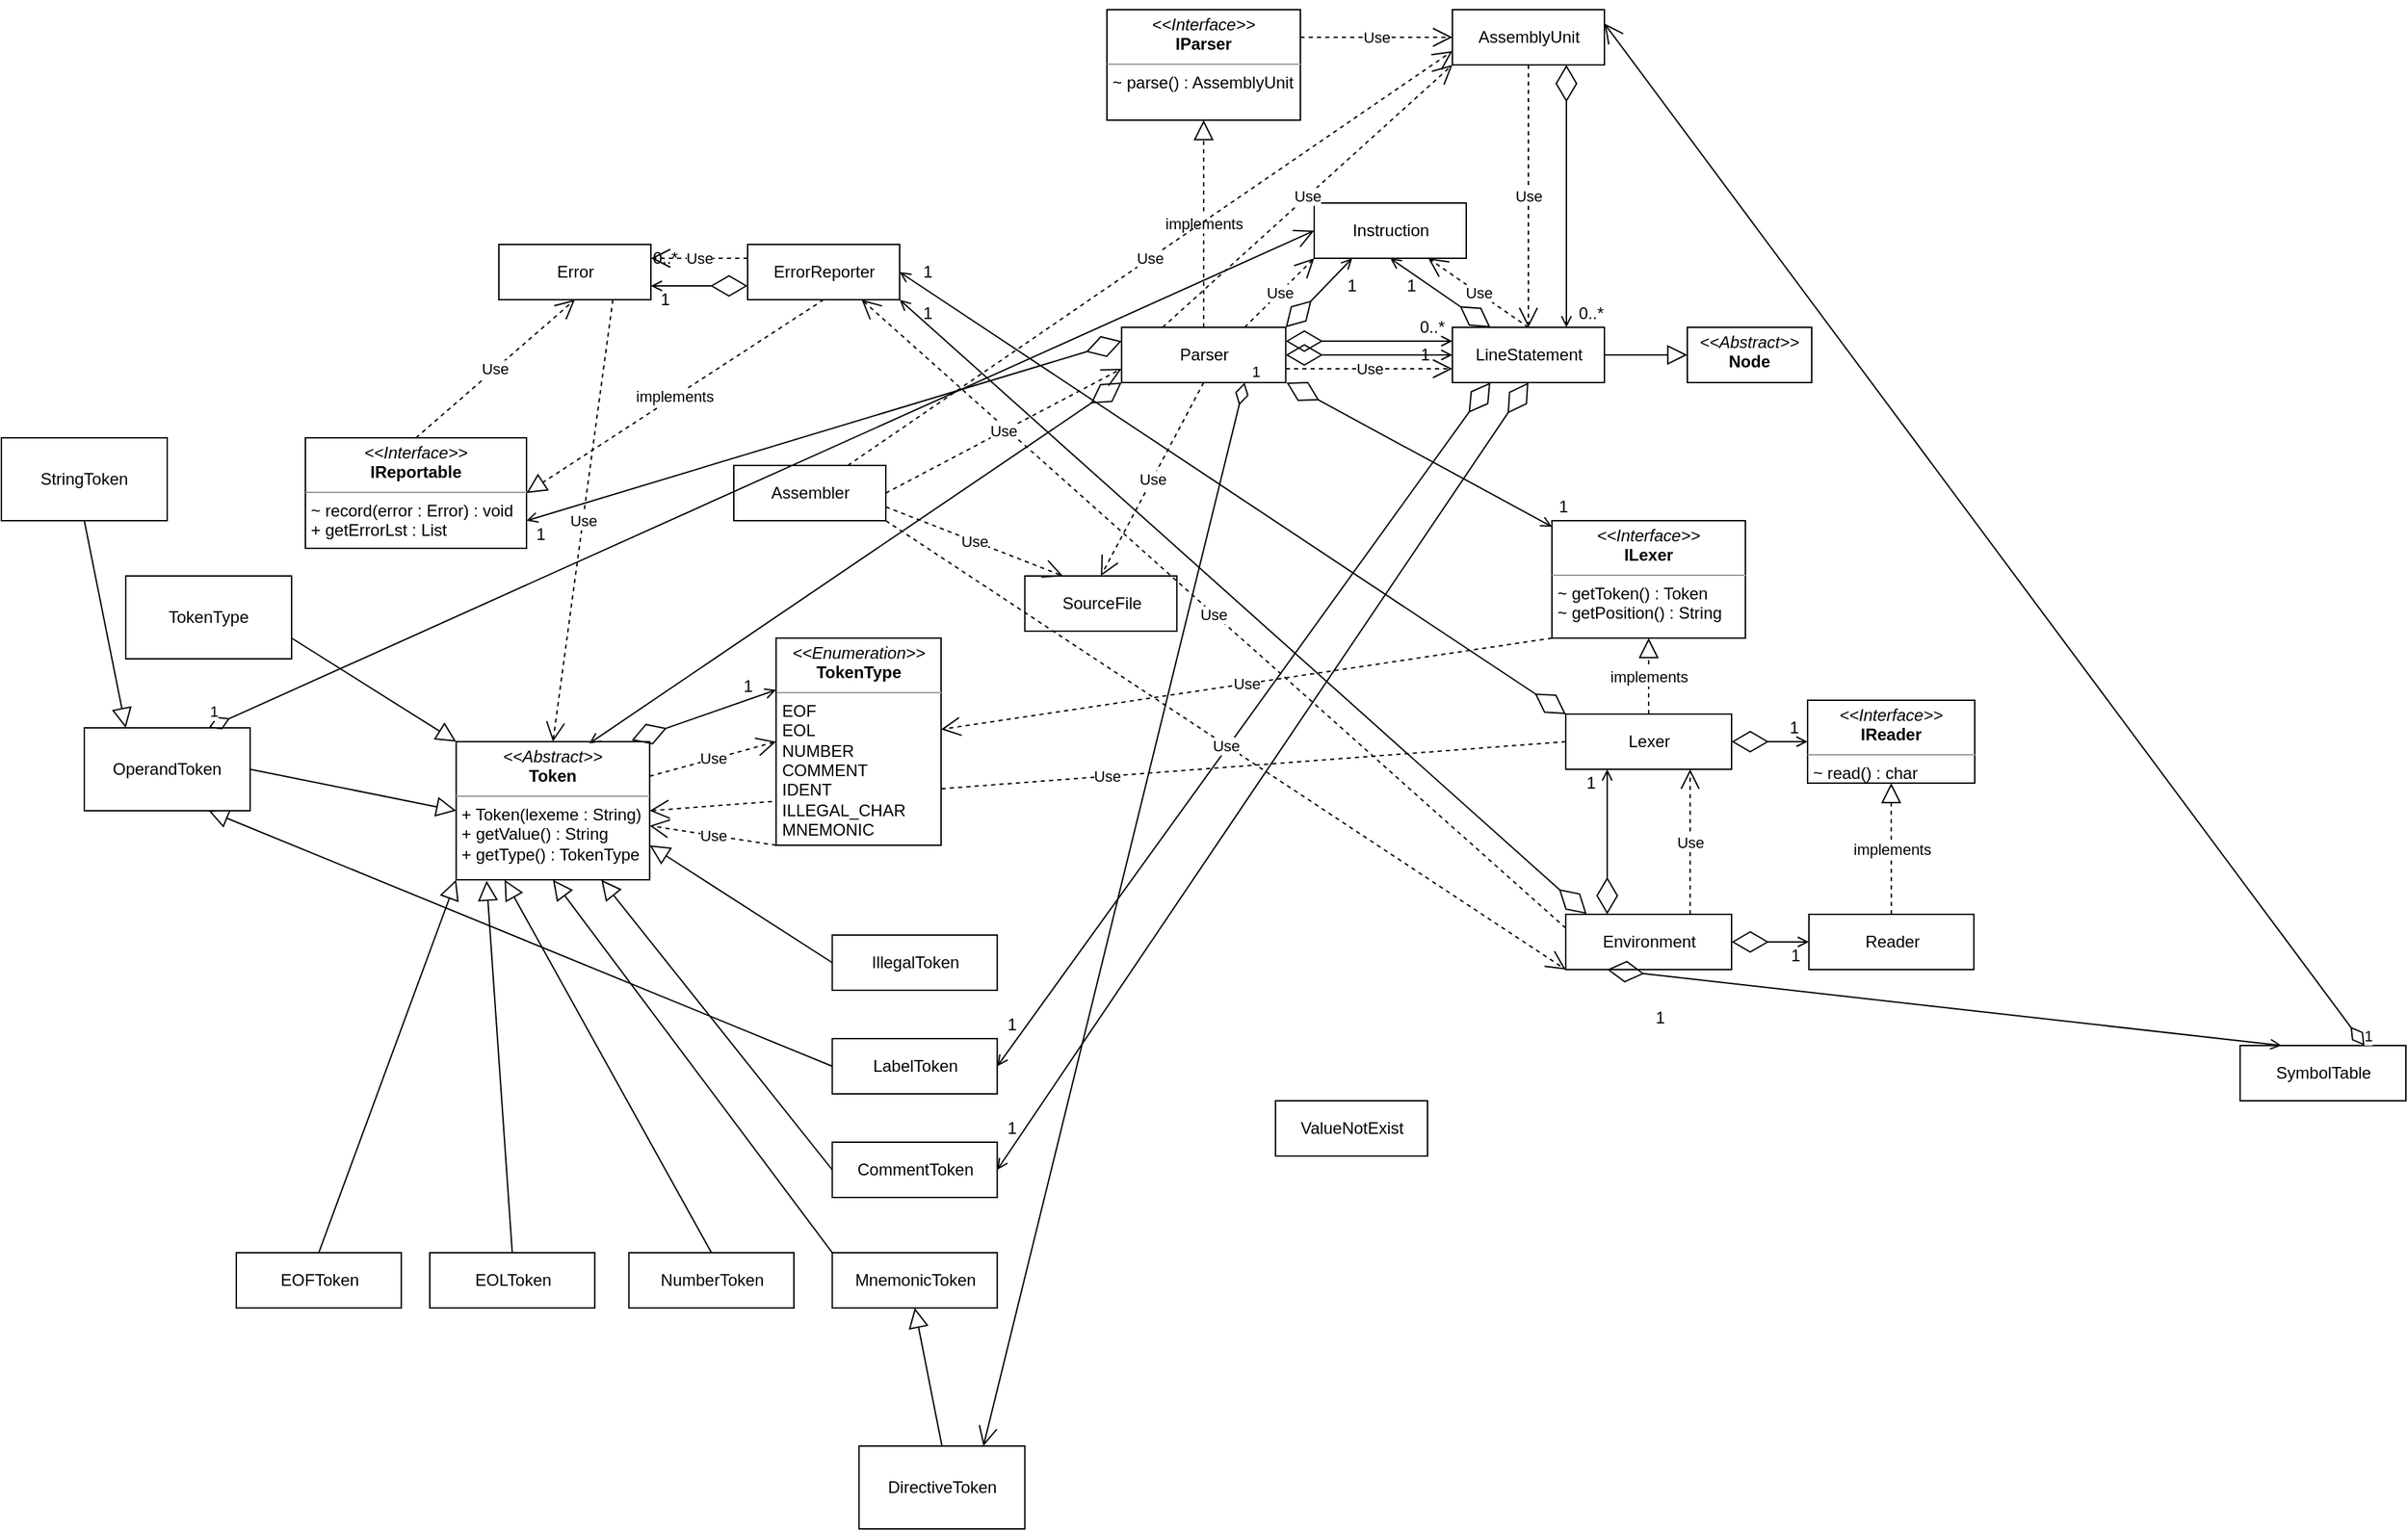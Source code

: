 <mxfile version="13.9.9" type="device"><diagram id="C5RBs43oDa-KdzZeNtuy" name="Page-1"><mxGraphModel dx="1673" dy="1498" grid="1" gridSize="10" guides="1" tooltips="1" connect="1" arrows="1" fold="1" page="0" pageScale="1" pageWidth="827" pageHeight="1169" math="0" shadow="0"><root><mxCell id="WIyWlLk6GJQsqaUBKTNV-0"/><mxCell id="WIyWlLk6GJQsqaUBKTNV-1" parent="WIyWlLk6GJQsqaUBKTNV-0"/><mxCell id="xSu46usnXrY1J6GmOUCb-12" value="Assembler" style="html=1;" parent="WIyWlLk6GJQsqaUBKTNV-1" vertex="1"><mxGeometry x="370" y="350" width="110" height="40" as="geometry"/></mxCell><mxCell id="xSu46usnXrY1J6GmOUCb-17" value="Error" style="html=1;" parent="WIyWlLk6GJQsqaUBKTNV-1" vertex="1"><mxGeometry x="200" y="190" width="110" height="40" as="geometry"/></mxCell><mxCell id="xSu46usnXrY1J6GmOUCb-23" value="SourceFile" style="html=1;" parent="WIyWlLk6GJQsqaUBKTNV-1" vertex="1"><mxGeometry x="580.63" y="430" width="110" height="40" as="geometry"/></mxCell><mxCell id="xSu46usnXrY1J6GmOUCb-26" value="&lt;p style=&quot;margin: 0px ; margin-top: 4px ; text-align: center&quot;&gt;&lt;i&gt;&amp;lt;&amp;lt;Interface&amp;gt;&amp;gt;&lt;/i&gt;&lt;br&gt;&lt;/p&gt;&lt;div style=&quot;text-align: center&quot;&gt;&lt;b&gt;IReportable&lt;/b&gt;&lt;/div&gt;&lt;hr size=&quot;1&quot;&gt;&lt;p style=&quot;margin: 0px ; margin-left: 4px&quot;&gt;~ record(error : Error) : void&lt;br&gt;&lt;/p&gt;&lt;p style=&quot;margin: 0px ; margin-left: 4px&quot;&gt;+ getErrorLst : List&lt;/p&gt;" style="verticalAlign=top;align=left;overflow=fill;fontSize=12;fontFamily=Helvetica;html=1;" parent="WIyWlLk6GJQsqaUBKTNV-1" vertex="1"><mxGeometry x="60" y="330" width="160" height="80" as="geometry"/></mxCell><mxCell id="xSu46usnXrY1J6GmOUCb-27" value="&lt;p style=&quot;margin: 0px ; margin-top: 4px ; text-align: center&quot;&gt;&lt;i&gt;&amp;lt;&amp;lt;Interface&amp;gt;&amp;gt;&lt;/i&gt;&lt;br&gt;&lt;/p&gt;&lt;div style=&quot;text-align: center&quot;&gt;&lt;b&gt;IParser&lt;/b&gt;&lt;/div&gt;&lt;hr size=&quot;1&quot;&gt;&lt;p style=&quot;margin: 0px ; margin-left: 4px&quot;&gt;~ parse() : AssemblyUnit&lt;br&gt;&lt;/p&gt;" style="verticalAlign=top;align=left;overflow=fill;fontSize=12;fontFamily=Helvetica;html=1;" parent="WIyWlLk6GJQsqaUBKTNV-1" vertex="1"><mxGeometry x="640" y="20" width="140" height="80" as="geometry"/></mxCell><mxCell id="xSu46usnXrY1J6GmOUCb-28" value="Use" style="endArrow=open;endSize=12;dashed=1;html=1;exitX=0.5;exitY=0;exitDx=0;exitDy=0;entryX=0.5;entryY=1;entryDx=0;entryDy=0;" parent="WIyWlLk6GJQsqaUBKTNV-1" source="xSu46usnXrY1J6GmOUCb-26" target="xSu46usnXrY1J6GmOUCb-17" edge="1"><mxGeometry width="160" relative="1" as="geometry"><mxPoint x="320" y="330" as="sourcePoint"/><mxPoint x="390" y="140" as="targetPoint"/></mxGeometry></mxCell><mxCell id="xSu46usnXrY1J6GmOUCb-31" value="ErrorReporter" style="html=1;" parent="WIyWlLk6GJQsqaUBKTNV-1" vertex="1"><mxGeometry x="380" y="190" width="110" height="40" as="geometry"/></mxCell><mxCell id="xSu46usnXrY1J6GmOUCb-32" value="Use" style="endArrow=open;endSize=12;dashed=1;html=1;exitX=0;exitY=0.25;exitDx=0;exitDy=0;entryX=1;entryY=0.25;entryDx=0;entryDy=0;" parent="WIyWlLk6GJQsqaUBKTNV-1" source="xSu46usnXrY1J6GmOUCb-31" target="xSu46usnXrY1J6GmOUCb-17" edge="1"><mxGeometry width="160" relative="1" as="geometry"><mxPoint x="320" y="330" as="sourcePoint"/><mxPoint x="480" y="330" as="targetPoint"/></mxGeometry></mxCell><mxCell id="xSu46usnXrY1J6GmOUCb-36" value="" style="endArrow=diamondThin;endFill=0;endSize=24;html=1;entryX=0;entryY=0.75;entryDx=0;entryDy=0;exitX=1;exitY=0.75;exitDx=0;exitDy=0;startArrow=open;startFill=0;" parent="WIyWlLk6GJQsqaUBKTNV-1" source="xSu46usnXrY1J6GmOUCb-17" target="xSu46usnXrY1J6GmOUCb-31" edge="1"><mxGeometry width="160" relative="1" as="geometry"><mxPoint x="292.5" y="90" as="sourcePoint"/><mxPoint x="292.5" y="170" as="targetPoint"/></mxGeometry></mxCell><mxCell id="xSu46usnXrY1J6GmOUCb-37" value="implements" style="endArrow=block;dashed=1;endFill=0;endSize=12;html=1;entryX=1;entryY=0.5;entryDx=0;entryDy=0;exitX=0.5;exitY=1;exitDx=0;exitDy=0;" parent="WIyWlLk6GJQsqaUBKTNV-1" source="xSu46usnXrY1J6GmOUCb-31" target="xSu46usnXrY1J6GmOUCb-26" edge="1"><mxGeometry width="160" relative="1" as="geometry"><mxPoint x="475" y="230" as="sourcePoint"/><mxPoint x="480" y="330" as="targetPoint"/></mxGeometry></mxCell><mxCell id="xSu46usnXrY1J6GmOUCb-38" value="Parser" style="html=1;" parent="WIyWlLk6GJQsqaUBKTNV-1" vertex="1"><mxGeometry x="650.63" y="250" width="118.75" height="40" as="geometry"/></mxCell><mxCell id="xSu46usnXrY1J6GmOUCb-39" value="AssemblyUnit" style="html=1;" parent="WIyWlLk6GJQsqaUBKTNV-1" vertex="1"><mxGeometry x="890" y="20" width="110" height="40" as="geometry"/></mxCell><mxCell id="xSu46usnXrY1J6GmOUCb-40" value="implements" style="endArrow=block;dashed=1;endFill=0;endSize=12;html=1;exitX=0.5;exitY=0;exitDx=0;exitDy=0;entryX=0.5;entryY=1;entryDx=0;entryDy=0;" parent="WIyWlLk6GJQsqaUBKTNV-1" source="xSu46usnXrY1J6GmOUCb-38" target="xSu46usnXrY1J6GmOUCb-27" edge="1"><mxGeometry width="160" relative="1" as="geometry"><mxPoint x="410" y="310" as="sourcePoint"/><mxPoint x="570" y="310" as="targetPoint"/></mxGeometry></mxCell><mxCell id="xSu46usnXrY1J6GmOUCb-41" value="Use" style="endArrow=open;endSize=12;dashed=1;html=1;exitX=1;exitY=0.25;exitDx=0;exitDy=0;entryX=0;entryY=0.5;entryDx=0;entryDy=0;" parent="WIyWlLk6GJQsqaUBKTNV-1" source="xSu46usnXrY1J6GmOUCb-27" target="xSu46usnXrY1J6GmOUCb-39" edge="1"><mxGeometry width="160" relative="1" as="geometry"><mxPoint x="410" y="310" as="sourcePoint"/><mxPoint x="570" y="310" as="targetPoint"/></mxGeometry></mxCell><mxCell id="xSu46usnXrY1J6GmOUCb-45" value="LineStatement" style="html=1;" parent="WIyWlLk6GJQsqaUBKTNV-1" vertex="1"><mxGeometry x="890" y="250" width="110" height="40" as="geometry"/></mxCell><mxCell id="xSu46usnXrY1J6GmOUCb-47" value="" style="endArrow=diamondThin;endFill=0;endSize=24;html=1;entryX=0.75;entryY=1;entryDx=0;entryDy=0;exitX=0.75;exitY=0;exitDx=0;exitDy=0;startArrow=open;startFill=0;" parent="WIyWlLk6GJQsqaUBKTNV-1" source="xSu46usnXrY1J6GmOUCb-45" target="xSu46usnXrY1J6GmOUCb-39" edge="1"><mxGeometry width="160" relative="1" as="geometry"><mxPoint x="382.5" y="70" as="sourcePoint"/><mxPoint x="382.5" y="150" as="targetPoint"/></mxGeometry></mxCell><mxCell id="xSu46usnXrY1J6GmOUCb-48" value="" style="endArrow=diamondThin;endFill=0;endSize=24;html=1;entryX=1;entryY=0.25;entryDx=0;entryDy=0;exitX=0;exitY=0.25;exitDx=0;exitDy=0;startArrow=open;startFill=0;" parent="WIyWlLk6GJQsqaUBKTNV-1" source="xSu46usnXrY1J6GmOUCb-45" target="xSu46usnXrY1J6GmOUCb-38" edge="1"><mxGeometry width="160" relative="1" as="geometry"><mxPoint x="392.5" y="80" as="sourcePoint"/><mxPoint x="392.5" y="160" as="targetPoint"/></mxGeometry></mxCell><mxCell id="xSu46usnXrY1J6GmOUCb-49" value="Use" style="endArrow=open;endSize=12;dashed=1;html=1;exitX=1;exitY=0.75;exitDx=0;exitDy=0;entryX=0;entryY=0.75;entryDx=0;entryDy=0;" parent="WIyWlLk6GJQsqaUBKTNV-1" source="xSu46usnXrY1J6GmOUCb-38" target="xSu46usnXrY1J6GmOUCb-45" edge="1"><mxGeometry width="160" relative="1" as="geometry"><mxPoint x="580" y="300" as="sourcePoint"/><mxPoint x="740" y="300" as="targetPoint"/></mxGeometry></mxCell><mxCell id="xSu46usnXrY1J6GmOUCb-50" value="Instruction" style="html=1;" parent="WIyWlLk6GJQsqaUBKTNV-1" vertex="1"><mxGeometry x="790" y="160" width="110" height="40" as="geometry"/></mxCell><mxCell id="xSu46usnXrY1J6GmOUCb-51" value="" style="endArrow=diamondThin;endFill=0;endSize=24;html=1;entryX=0.25;entryY=0;entryDx=0;entryDy=0;exitX=0.5;exitY=1;exitDx=0;exitDy=0;startArrow=open;startFill=0;" parent="WIyWlLk6GJQsqaUBKTNV-1" source="xSu46usnXrY1J6GmOUCb-50" target="xSu46usnXrY1J6GmOUCb-45" edge="1"><mxGeometry width="160" relative="1" as="geometry"><mxPoint x="880" y="240.0" as="sourcePoint"/><mxPoint x="779.38" y="240.0" as="targetPoint"/></mxGeometry></mxCell><mxCell id="xSu46usnXrY1J6GmOUCb-52" value="Use" style="endArrow=open;endSize=12;dashed=1;html=1;exitX=0.75;exitY=0;exitDx=0;exitDy=0;entryX=0;entryY=1;entryDx=0;entryDy=0;" parent="WIyWlLk6GJQsqaUBKTNV-1" source="xSu46usnXrY1J6GmOUCb-38" target="xSu46usnXrY1J6GmOUCb-50" edge="1"><mxGeometry width="160" relative="1" as="geometry"><mxPoint x="580" y="300" as="sourcePoint"/><mxPoint x="740" y="300" as="targetPoint"/></mxGeometry></mxCell><mxCell id="xSu46usnXrY1J6GmOUCb-53" value="Use" style="endArrow=open;endSize=12;dashed=1;html=1;exitX=0.5;exitY=0;exitDx=0;exitDy=0;entryX=0.75;entryY=1;entryDx=0;entryDy=0;" parent="WIyWlLk6GJQsqaUBKTNV-1" source="xSu46usnXrY1J6GmOUCb-45" target="xSu46usnXrY1J6GmOUCb-50" edge="1"><mxGeometry width="160" relative="1" as="geometry"><mxPoint x="580" y="300" as="sourcePoint"/><mxPoint x="740" y="300" as="targetPoint"/></mxGeometry></mxCell><mxCell id="xSu46usnXrY1J6GmOUCb-55" value="CommentToken" style="html=1;" parent="WIyWlLk6GJQsqaUBKTNV-1" vertex="1"><mxGeometry x="441.25" y="840" width="119.38" height="40" as="geometry"/></mxCell><mxCell id="xSu46usnXrY1J6GmOUCb-56" value="EOLToken" style="html=1;" parent="WIyWlLk6GJQsqaUBKTNV-1" vertex="1"><mxGeometry x="150" y="920" width="119.38" height="40" as="geometry"/></mxCell><mxCell id="xSu46usnXrY1J6GmOUCb-57" value="NumberToken" style="html=1;" parent="WIyWlLk6GJQsqaUBKTNV-1" vertex="1"><mxGeometry x="294.12" y="920" width="119.38" height="40" as="geometry"/></mxCell><mxCell id="xSu46usnXrY1J6GmOUCb-58" value="MnemonicToken" style="html=1;" parent="WIyWlLk6GJQsqaUBKTNV-1" vertex="1"><mxGeometry x="441.25" y="920" width="119.38" height="40" as="geometry"/></mxCell><mxCell id="xSu46usnXrY1J6GmOUCb-59" value="IllegalToken" style="html=1;" parent="WIyWlLk6GJQsqaUBKTNV-1" vertex="1"><mxGeometry x="441.25" y="690" width="119.38" height="40" as="geometry"/></mxCell><mxCell id="xSu46usnXrY1J6GmOUCb-60" value="LabelToken" style="html=1;" parent="WIyWlLk6GJQsqaUBKTNV-1" vertex="1"><mxGeometry x="441.25" y="765" width="119.38" height="40" as="geometry"/></mxCell><mxCell id="xSu46usnXrY1J6GmOUCb-61" value="" style="endArrow=block;endFill=0;endSize=12;html=1;exitX=0;exitY=0.5;exitDx=0;exitDy=0;entryX=0.75;entryY=1;entryDx=0;entryDy=0;" parent="WIyWlLk6GJQsqaUBKTNV-1" source="xSu46usnXrY1J6GmOUCb-55" target="xSu46usnXrY1J6GmOUCb-63" edge="1"><mxGeometry width="160" relative="1" as="geometry"><mxPoint x="600" y="600" as="sourcePoint"/><mxPoint x="510" y="710" as="targetPoint"/></mxGeometry></mxCell><mxCell id="xSu46usnXrY1J6GmOUCb-63" value="&lt;p style=&quot;margin: 0px ; margin-top: 4px ; text-align: center&quot;&gt;&lt;i&gt;&amp;lt;&amp;lt;Abstract&amp;gt;&amp;gt;&lt;/i&gt;&lt;br&gt;&lt;/p&gt;&lt;div style=&quot;text-align: center&quot;&gt;&lt;b&gt;Token&lt;/b&gt;&lt;/div&gt;&lt;hr size=&quot;1&quot;&gt;&lt;p style=&quot;margin: 0px ; margin-left: 4px&quot;&gt;&lt;span&gt;+ Token(lexeme : String)&lt;/span&gt;&lt;/p&gt;&lt;p style=&quot;margin: 0px ; margin-left: 4px&quot;&gt;&lt;span&gt;+ getValue() : String&lt;/span&gt;&lt;br&gt;&lt;/p&gt;&lt;p style=&quot;margin: 0px ; margin-left: 4px&quot;&gt;&lt;span&gt;+ getType() : TokenType&lt;/span&gt;&lt;/p&gt;" style="verticalAlign=top;align=left;overflow=fill;fontSize=12;fontFamily=Helvetica;html=1;" parent="WIyWlLk6GJQsqaUBKTNV-1" vertex="1"><mxGeometry x="169.12" y="550" width="140" height="100" as="geometry"/></mxCell><mxCell id="xSu46usnXrY1J6GmOUCb-64" value="" style="endArrow=block;endFill=0;endSize=12;html=1;entryX=1;entryY=0.75;entryDx=0;entryDy=0;exitX=0;exitY=0.5;exitDx=0;exitDy=0;" parent="WIyWlLk6GJQsqaUBKTNV-1" source="xSu46usnXrY1J6GmOUCb-59" target="xSu46usnXrY1J6GmOUCb-63" edge="1"><mxGeometry width="160" relative="1" as="geometry"><mxPoint x="520" y="590" as="sourcePoint"/><mxPoint x="460.63" y="370" as="targetPoint"/></mxGeometry></mxCell><mxCell id="xSu46usnXrY1J6GmOUCb-65" value="" style="endArrow=block;endFill=0;endSize=12;html=1;exitX=0;exitY=0.5;exitDx=0;exitDy=0;entryX=0.75;entryY=1;entryDx=0;entryDy=0;" parent="WIyWlLk6GJQsqaUBKTNV-1" source="xSu46usnXrY1J6GmOUCb-60" target="pDTal8EBWNt-IsU0Ne7l-1" edge="1"><mxGeometry width="160" relative="1" as="geometry"><mxPoint x="370" y="510" as="sourcePoint"/><mxPoint x="273" y="650" as="targetPoint"/></mxGeometry></mxCell><mxCell id="xSu46usnXrY1J6GmOUCb-66" value="" style="endArrow=block;endFill=0;endSize=12;html=1;exitX=0.5;exitY=0;exitDx=0;exitDy=0;entryX=0.157;entryY=1.007;entryDx=0;entryDy=0;entryPerimeter=0;" parent="WIyWlLk6GJQsqaUBKTNV-1" source="xSu46usnXrY1J6GmOUCb-56" target="xSu46usnXrY1J6GmOUCb-63" edge="1"><mxGeometry width="160" relative="1" as="geometry"><mxPoint x="380" y="520" as="sourcePoint"/><mxPoint x="330" y="600" as="targetPoint"/></mxGeometry></mxCell><mxCell id="xSu46usnXrY1J6GmOUCb-67" value="" style="endArrow=block;endFill=0;endSize=12;html=1;exitX=0;exitY=0;exitDx=0;exitDy=0;entryX=0.5;entryY=1;entryDx=0;entryDy=0;" parent="WIyWlLk6GJQsqaUBKTNV-1" source="xSu46usnXrY1J6GmOUCb-58" target="xSu46usnXrY1J6GmOUCb-63" edge="1"><mxGeometry width="160" relative="1" as="geometry"><mxPoint x="390" y="530" as="sourcePoint"/><mxPoint x="222" y="652" as="targetPoint"/></mxGeometry></mxCell><mxCell id="xSu46usnXrY1J6GmOUCb-68" value="" style="endArrow=block;endFill=0;endSize=12;html=1;exitX=0.5;exitY=0;exitDx=0;exitDy=0;entryX=0.25;entryY=1;entryDx=0;entryDy=0;" parent="WIyWlLk6GJQsqaUBKTNV-1" source="xSu46usnXrY1J6GmOUCb-57" target="xSu46usnXrY1J6GmOUCb-63" edge="1"><mxGeometry width="160" relative="1" as="geometry"><mxPoint x="740" y="870" as="sourcePoint"/><mxPoint x="197" y="653" as="targetPoint"/></mxGeometry></mxCell><mxCell id="xSu46usnXrY1J6GmOUCb-69" value="ValueNotExist" style="html=1;" parent="WIyWlLk6GJQsqaUBKTNV-1" vertex="1"><mxGeometry x="762" y="810" width="110" height="40" as="geometry"/></mxCell><mxCell id="xSu46usnXrY1J6GmOUCb-70" value="" style="endArrow=diamondThin;endFill=0;endSize=24;html=1;exitX=1;exitY=0.5;exitDx=0;exitDy=0;startArrow=open;startFill=0;entryX=0.5;entryY=1;entryDx=0;entryDy=0;" parent="WIyWlLk6GJQsqaUBKTNV-1" source="xSu46usnXrY1J6GmOUCb-55" target="xSu46usnXrY1J6GmOUCb-45" edge="1"><mxGeometry width="160" relative="1" as="geometry"><mxPoint x="810" y="290.0" as="sourcePoint"/><mxPoint x="820" y="460" as="targetPoint"/></mxGeometry></mxCell><mxCell id="xSu46usnXrY1J6GmOUCb-71" value="" style="endArrow=diamondThin;endFill=0;endSize=24;html=1;exitX=1;exitY=0.5;exitDx=0;exitDy=0;startArrow=open;startFill=0;entryX=0.25;entryY=1;entryDx=0;entryDy=0;" parent="WIyWlLk6GJQsqaUBKTNV-1" source="xSu46usnXrY1J6GmOUCb-60" target="xSu46usnXrY1J6GmOUCb-45" edge="1"><mxGeometry width="160" relative="1" as="geometry"><mxPoint x="820" y="300.0" as="sourcePoint"/><mxPoint x="730" y="450" as="targetPoint"/></mxGeometry></mxCell><mxCell id="xSu46usnXrY1J6GmOUCb-74" value="EOFToken" style="html=1;" parent="WIyWlLk6GJQsqaUBKTNV-1" vertex="1"><mxGeometry x="10" y="920" width="119.38" height="40" as="geometry"/></mxCell><mxCell id="xSu46usnXrY1J6GmOUCb-76" value="" style="endArrow=block;endFill=0;endSize=12;html=1;exitX=0.5;exitY=0;exitDx=0;exitDy=0;entryX=0;entryY=1;entryDx=0;entryDy=0;" parent="WIyWlLk6GJQsqaUBKTNV-1" source="xSu46usnXrY1J6GmOUCb-74" target="xSu46usnXrY1J6GmOUCb-63" edge="1"><mxGeometry width="160" relative="1" as="geometry"><mxPoint x="370" y="510" as="sourcePoint"/><mxPoint x="360" y="660" as="targetPoint"/></mxGeometry></mxCell><mxCell id="xSu46usnXrY1J6GmOUCb-77" value="&lt;p style=&quot;margin: 0px ; margin-top: 4px ; text-align: center&quot;&gt;&lt;i&gt;&amp;lt;&amp;lt;Abstract&amp;gt;&amp;gt;&lt;/i&gt;&lt;br&gt;&lt;/p&gt;&lt;div style=&quot;text-align: center&quot;&gt;&lt;b&gt;Node&lt;/b&gt;&lt;/div&gt;" style="verticalAlign=top;align=left;overflow=fill;fontSize=12;fontFamily=Helvetica;html=1;" parent="WIyWlLk6GJQsqaUBKTNV-1" vertex="1"><mxGeometry x="1060" y="250" width="90" height="40" as="geometry"/></mxCell><mxCell id="xSu46usnXrY1J6GmOUCb-78" value="" style="endArrow=block;endFill=0;endSize=12;html=1;exitX=1;exitY=0.5;exitDx=0;exitDy=0;entryX=0;entryY=0.5;entryDx=0;entryDy=0;" parent="WIyWlLk6GJQsqaUBKTNV-1" source="xSu46usnXrY1J6GmOUCb-45" target="xSu46usnXrY1J6GmOUCb-77" edge="1"><mxGeometry width="160" relative="1" as="geometry"><mxPoint x="490" y="585" as="sourcePoint"/><mxPoint x="930" y="450" as="targetPoint"/></mxGeometry></mxCell><mxCell id="xSu46usnXrY1J6GmOUCb-79" value="" style="endArrow=diamondThin;endFill=0;endSize=24;html=1;exitX=0;exitY=0.25;exitDx=0;exitDy=0;startArrow=open;startFill=0;entryX=0.907;entryY=-0.01;entryDx=0;entryDy=0;entryPerimeter=0;" parent="WIyWlLk6GJQsqaUBKTNV-1" source="xSu46usnXrY1J6GmOUCb-72" target="xSu46usnXrY1J6GmOUCb-63" edge="1"><mxGeometry width="160" relative="1" as="geometry"><mxPoint x="622.5" y="800" as="sourcePoint"/><mxPoint x="320" y="520" as="targetPoint"/></mxGeometry></mxCell><mxCell id="xSu46usnXrY1J6GmOUCb-80" value="Use" style="endArrow=open;endSize=12;dashed=1;html=1;entryX=0;entryY=0.5;entryDx=0;entryDy=0;exitX=1;exitY=0.25;exitDx=0;exitDy=0;" parent="WIyWlLk6GJQsqaUBKTNV-1" source="xSu46usnXrY1J6GmOUCb-63" target="xSu46usnXrY1J6GmOUCb-72" edge="1"><mxGeometry width="160" relative="1" as="geometry"><mxPoint x="520" y="660" as="sourcePoint"/><mxPoint x="680" y="660" as="targetPoint"/></mxGeometry></mxCell><mxCell id="xSu46usnXrY1J6GmOUCb-82" value="&lt;p style=&quot;margin: 0px ; margin-top: 4px ; text-align: center&quot;&gt;&lt;i&gt;&amp;lt;&amp;lt;Interface&amp;gt;&amp;gt;&lt;/i&gt;&lt;br&gt;&lt;/p&gt;&lt;div style=&quot;text-align: center&quot;&gt;&lt;b&gt;IReader&lt;/b&gt;&lt;/div&gt;&lt;hr size=&quot;1&quot;&gt;&lt;p style=&quot;margin: 0px ; margin-left: 4px&quot;&gt;~ read() : char&lt;br&gt;&lt;/p&gt;" style="verticalAlign=top;align=left;overflow=fill;fontSize=12;fontFamily=Helvetica;html=1;" parent="WIyWlLk6GJQsqaUBKTNV-1" vertex="1"><mxGeometry x="1147.03" y="520" width="120.95" height="60" as="geometry"/></mxCell><mxCell id="xSu46usnXrY1J6GmOUCb-83" value="Reader" style="html=1;" parent="WIyWlLk6GJQsqaUBKTNV-1" vertex="1"><mxGeometry x="1147.98" y="675" width="119.37" height="40" as="geometry"/></mxCell><mxCell id="xSu46usnXrY1J6GmOUCb-84" value="implements" style="endArrow=block;dashed=1;endFill=0;endSize=12;html=1;exitX=0.5;exitY=0;exitDx=0;exitDy=0;entryX=0.5;entryY=1;entryDx=0;entryDy=0;" parent="WIyWlLk6GJQsqaUBKTNV-1" source="xSu46usnXrY1J6GmOUCb-83" target="xSu46usnXrY1J6GmOUCb-82" edge="1"><mxGeometry width="160" relative="1" as="geometry"><mxPoint x="697.98" y="790" as="sourcePoint"/><mxPoint x="857.98" y="790" as="targetPoint"/></mxGeometry></mxCell><mxCell id="xSu46usnXrY1J6GmOUCb-85" value="Environment" style="html=1;" parent="WIyWlLk6GJQsqaUBKTNV-1" vertex="1"><mxGeometry x="972.03" y="675" width="120" height="40" as="geometry"/></mxCell><mxCell id="xSu46usnXrY1J6GmOUCb-86" value="" style="endArrow=diamondThin;endFill=0;endSize=24;html=1;startArrow=open;startFill=0;entryX=1;entryY=0.5;entryDx=0;entryDy=0;exitX=0;exitY=0.5;exitDx=0;exitDy=0;" parent="WIyWlLk6GJQsqaUBKTNV-1" source="xSu46usnXrY1J6GmOUCb-83" target="xSu46usnXrY1J6GmOUCb-85" edge="1"><mxGeometry width="160" relative="1" as="geometry"><mxPoint x="1217.03" y="730" as="sourcePoint"/><mxPoint x="1137.03" y="680" as="targetPoint"/></mxGeometry></mxCell><mxCell id="xSu46usnXrY1J6GmOUCb-88" value="SymbolTable" style="html=1;" parent="WIyWlLk6GJQsqaUBKTNV-1" vertex="1"><mxGeometry x="1460" y="770" width="120" height="40" as="geometry"/></mxCell><mxCell id="xSu46usnXrY1J6GmOUCb-89" value="" style="endArrow=diamondThin;endFill=0;endSize=24;html=1;exitX=0.25;exitY=0;exitDx=0;exitDy=0;startArrow=open;startFill=0;entryX=0.25;entryY=1;entryDx=0;entryDy=0;" parent="WIyWlLk6GJQsqaUBKTNV-1" source="xSu46usnXrY1J6GmOUCb-88" target="xSu46usnXrY1J6GmOUCb-85" edge="1"><mxGeometry width="160" relative="1" as="geometry"><mxPoint x="1106.41" y="760" as="sourcePoint"/><mxPoint x="1197.03" y="760" as="targetPoint"/></mxGeometry></mxCell><mxCell id="xSu46usnXrY1J6GmOUCb-91" value="Lexer" style="html=1;" parent="WIyWlLk6GJQsqaUBKTNV-1" vertex="1"><mxGeometry x="972.03" y="530" width="120" height="40" as="geometry"/></mxCell><mxCell id="xSu46usnXrY1J6GmOUCb-92" value="" style="endArrow=diamondThin;endFill=0;endSize=24;html=1;entryX=0.25;entryY=0;entryDx=0;entryDy=0;exitX=0.25;exitY=1;exitDx=0;exitDy=0;startArrow=open;startFill=0;" parent="WIyWlLk6GJQsqaUBKTNV-1" source="xSu46usnXrY1J6GmOUCb-91" target="xSu46usnXrY1J6GmOUCb-85" edge="1"><mxGeometry width="160" relative="1" as="geometry"><mxPoint x="928.9" y="560" as="sourcePoint"/><mxPoint x="1305.78" y="740" as="targetPoint"/></mxGeometry></mxCell><mxCell id="xSu46usnXrY1J6GmOUCb-93" value="Use" style="endArrow=open;endSize=12;dashed=1;html=1;exitX=0.75;exitY=0;exitDx=0;exitDy=0;entryX=0.75;entryY=1;entryDx=0;entryDy=0;" parent="WIyWlLk6GJQsqaUBKTNV-1" source="xSu46usnXrY1J6GmOUCb-85" target="xSu46usnXrY1J6GmOUCb-91" edge="1"><mxGeometry width="160" relative="1" as="geometry"><mxPoint x="1305.78" y="760" as="sourcePoint"/><mxPoint x="1276.4" y="780" as="targetPoint"/></mxGeometry></mxCell><mxCell id="xSu46usnXrY1J6GmOUCb-94" value="" style="endArrow=diamondThin;endFill=0;endSize=24;html=1;entryX=1;entryY=0.5;entryDx=0;entryDy=0;startArrow=open;startFill=0;exitX=0;exitY=0.5;exitDx=0;exitDy=0;" parent="WIyWlLk6GJQsqaUBKTNV-1" source="xSu46usnXrY1J6GmOUCb-82" target="xSu46usnXrY1J6GmOUCb-91" edge="1"><mxGeometry width="160" relative="1" as="geometry"><mxPoint x="1277.03" y="510" as="sourcePoint"/><mxPoint x="1227.03" y="740" as="targetPoint"/></mxGeometry></mxCell><mxCell id="xSu46usnXrY1J6GmOUCb-95" value="Use" style="endArrow=open;endSize=12;dashed=1;html=1;exitX=0;exitY=0.5;exitDx=0;exitDy=0;entryX=1;entryY=0.5;entryDx=0;entryDy=0;" parent="WIyWlLk6GJQsqaUBKTNV-1" source="xSu46usnXrY1J6GmOUCb-91" target="xSu46usnXrY1J6GmOUCb-63" edge="1"><mxGeometry width="160" relative="1" as="geometry"><mxPoint x="970" y="575" as="sourcePoint"/><mxPoint x="280" y="610" as="targetPoint"/><Array as="points"/></mxGeometry></mxCell><mxCell id="xSu46usnXrY1J6GmOUCb-96" value="&lt;p style=&quot;margin: 0px ; margin-top: 4px ; text-align: center&quot;&gt;&lt;i&gt;&amp;lt;&amp;lt;Interface&amp;gt;&amp;gt;&lt;/i&gt;&lt;br&gt;&lt;/p&gt;&lt;div style=&quot;text-align: center&quot;&gt;&lt;b&gt;ILexer&lt;/b&gt;&lt;/div&gt;&lt;hr size=&quot;1&quot;&gt;&lt;p style=&quot;margin: 0px ; margin-left: 4px&quot;&gt;~ getToken() : Token&lt;/p&gt;&lt;p style=&quot;margin: 0px ; margin-left: 4px&quot;&gt;~ getPosition() : String&lt;/p&gt;" style="verticalAlign=top;align=left;overflow=fill;fontSize=12;fontFamily=Helvetica;html=1;" parent="WIyWlLk6GJQsqaUBKTNV-1" vertex="1"><mxGeometry x="962.03" y="390" width="140" height="85" as="geometry"/></mxCell><mxCell id="xSu46usnXrY1J6GmOUCb-97" value="implements" style="endArrow=block;dashed=1;endFill=0;endSize=12;html=1;exitX=0.5;exitY=0;exitDx=0;exitDy=0;entryX=0.5;entryY=1;entryDx=0;entryDy=0;" parent="WIyWlLk6GJQsqaUBKTNV-1" source="xSu46usnXrY1J6GmOUCb-91" target="xSu46usnXrY1J6GmOUCb-96" edge="1"><mxGeometry width="160" relative="1" as="geometry"><mxPoint x="1027.665" y="530" as="sourcePoint"/><mxPoint x="677.98" y="645" as="targetPoint"/></mxGeometry></mxCell><mxCell id="xSu46usnXrY1J6GmOUCb-98" value="Use" style="endArrow=open;endSize=12;dashed=1;html=1;exitX=0;exitY=1;exitDx=0;exitDy=0;" parent="WIyWlLk6GJQsqaUBKTNV-1" source="xSu46usnXrY1J6GmOUCb-72" target="xSu46usnXrY1J6GmOUCb-63" edge="1"><mxGeometry width="160" relative="1" as="geometry"><mxPoint x="965" y="560" as="sourcePoint"/><mxPoint x="430" y="560" as="targetPoint"/></mxGeometry></mxCell><mxCell id="xSu46usnXrY1J6GmOUCb-99" value="" style="endArrow=diamondThin;endFill=0;endSize=24;html=1;startArrow=open;startFill=0;" parent="WIyWlLk6GJQsqaUBKTNV-1" source="xSu46usnXrY1J6GmOUCb-96" edge="1"><mxGeometry width="160" relative="1" as="geometry"><mxPoint x="810" y="290" as="sourcePoint"/><mxPoint x="770" y="290" as="targetPoint"/></mxGeometry></mxCell><mxCell id="xPq2tLkL5Jogo3bYWdEb-2" value="1" style="text;html=1;align=center;verticalAlign=middle;resizable=0;points=[];autosize=1;" parent="WIyWlLk6GJQsqaUBKTNV-1" vertex="1"><mxGeometry x="370" y="500" width="20" height="20" as="geometry"/></mxCell><mxCell id="xPq2tLkL5Jogo3bYWdEb-9" value="0..*" style="text;html=1;align=center;verticalAlign=middle;resizable=0;points=[];autosize=1;" parent="WIyWlLk6GJQsqaUBKTNV-1" vertex="1"><mxGeometry x="305" y="190" width="30" height="20" as="geometry"/></mxCell><mxCell id="xPq2tLkL5Jogo3bYWdEb-11" value="1" style="text;html=1;align=center;verticalAlign=middle;resizable=0;points=[];autosize=1;" parent="WIyWlLk6GJQsqaUBKTNV-1" vertex="1"><mxGeometry x="980" y="570" width="20" height="20" as="geometry"/></mxCell><mxCell id="xPq2tLkL5Jogo3bYWdEb-12" value="1" style="text;html=1;align=center;verticalAlign=middle;resizable=0;points=[];autosize=1;" parent="WIyWlLk6GJQsqaUBKTNV-1" vertex="1"><mxGeometry x="1030" y="740" width="20" height="20" as="geometry"/></mxCell><mxCell id="xPq2tLkL5Jogo3bYWdEb-13" value="1" style="text;html=1;align=center;verticalAlign=middle;resizable=0;points=[];autosize=1;" parent="WIyWlLk6GJQsqaUBKTNV-1" vertex="1"><mxGeometry x="1127.98" y="695" width="20" height="20" as="geometry"/></mxCell><mxCell id="xPq2tLkL5Jogo3bYWdEb-14" value="1" style="text;html=1;align=center;verticalAlign=middle;resizable=0;points=[];autosize=1;" parent="WIyWlLk6GJQsqaUBKTNV-1" vertex="1"><mxGeometry x="1127.03" y="530" width="20" height="20" as="geometry"/></mxCell><mxCell id="xPq2tLkL5Jogo3bYWdEb-15" value="0..*" style="text;html=1;align=center;verticalAlign=middle;resizable=0;points=[];autosize=1;" parent="WIyWlLk6GJQsqaUBKTNV-1" vertex="1"><mxGeometry x="860" y="240" width="30" height="20" as="geometry"/></mxCell><mxCell id="xPq2tLkL5Jogo3bYWdEb-16" value="1" style="text;html=1;align=center;verticalAlign=middle;resizable=0;points=[];autosize=1;" parent="WIyWlLk6GJQsqaUBKTNV-1" vertex="1"><mxGeometry x="850" y="210" width="20" height="20" as="geometry"/></mxCell><mxCell id="xPq2tLkL5Jogo3bYWdEb-17" value="1" style="text;html=1;align=center;verticalAlign=middle;resizable=0;points=[];autosize=1;" parent="WIyWlLk6GJQsqaUBKTNV-1" vertex="1"><mxGeometry x="500" y="200" width="20" height="20" as="geometry"/></mxCell><mxCell id="xPq2tLkL5Jogo3bYWdEb-18" value="1" style="text;html=1;align=center;verticalAlign=middle;resizable=0;points=[];autosize=1;" parent="WIyWlLk6GJQsqaUBKTNV-1" vertex="1"><mxGeometry x="500" y="230" width="20" height="20" as="geometry"/></mxCell><mxCell id="xPq2tLkL5Jogo3bYWdEb-19" value="0..*" style="text;html=1;align=center;verticalAlign=middle;resizable=0;points=[];autosize=1;" parent="WIyWlLk6GJQsqaUBKTNV-1" vertex="1"><mxGeometry x="975" y="230" width="30" height="20" as="geometry"/></mxCell><mxCell id="xPq2tLkL5Jogo3bYWdEb-20" value="1" style="text;html=1;align=center;verticalAlign=middle;resizable=0;points=[];autosize=1;" parent="WIyWlLk6GJQsqaUBKTNV-1" vertex="1"><mxGeometry x="560.63" y="745" width="20" height="20" as="geometry"/></mxCell><mxCell id="xPq2tLkL5Jogo3bYWdEb-38" value="1" style="text;html=1;align=center;verticalAlign=middle;resizable=0;points=[];autosize=1;" parent="WIyWlLk6GJQsqaUBKTNV-1" vertex="1"><mxGeometry x="960" y="370" width="20" height="20" as="geometry"/></mxCell><mxCell id="EfhlNPPiDYfHa7tNTGEx-3" value="Use" style="endArrow=open;endSize=12;dashed=1;html=1;exitX=0.5;exitY=1;exitDx=0;exitDy=0;" parent="WIyWlLk6GJQsqaUBKTNV-1" source="xSu46usnXrY1J6GmOUCb-39" target="xSu46usnXrY1J6GmOUCb-45" edge="1"><mxGeometry width="160" relative="1" as="geometry"><mxPoint x="945" y="250" as="sourcePoint"/><mxPoint x="900" y="120" as="targetPoint"/></mxGeometry></mxCell><mxCell id="EfhlNPPiDYfHa7tNTGEx-4" value="Use" style="endArrow=open;endSize=12;dashed=1;html=1;entryX=0;entryY=1;entryDx=0;entryDy=0;exitX=0.25;exitY=0;exitDx=0;exitDy=0;" parent="WIyWlLk6GJQsqaUBKTNV-1" source="xSu46usnXrY1J6GmOUCb-38" target="xSu46usnXrY1J6GmOUCb-39" edge="1"><mxGeometry width="160" relative="1" as="geometry"><mxPoint x="530" y="511.781" as="sourcePoint"/><mxPoint x="670.63" y="435" as="targetPoint"/></mxGeometry></mxCell><mxCell id="EfhlNPPiDYfHa7tNTGEx-6" value="" style="endArrow=diamondThin;endFill=0;endSize=24;html=1;exitX=1;exitY=1;exitDx=0;exitDy=0;startArrow=open;startFill=0;entryX=0.126;entryY=-0.007;entryDx=0;entryDy=0;entryPerimeter=0;" parent="WIyWlLk6GJQsqaUBKTNV-1" source="xSu46usnXrY1J6GmOUCb-31" target="xSu46usnXrY1J6GmOUCb-85" edge="1"><mxGeometry width="160" relative="1" as="geometry"><mxPoint x="1012.03" y="580" as="sourcePoint"/><mxPoint x="1012.03" y="685" as="targetPoint"/></mxGeometry></mxCell><mxCell id="EfhlNPPiDYfHa7tNTGEx-7" value="Use" style="endArrow=open;endSize=12;dashed=1;html=1;entryX=0.75;entryY=1;entryDx=0;entryDy=0;exitX=0;exitY=0.25;exitDx=0;exitDy=0;" parent="WIyWlLk6GJQsqaUBKTNV-1" source="xSu46usnXrY1J6GmOUCb-85" target="xSu46usnXrY1J6GmOUCb-31" edge="1"><mxGeometry width="160" relative="1" as="geometry"><mxPoint x="950" y="685" as="sourcePoint"/><mxPoint x="1072.03" y="580" as="targetPoint"/></mxGeometry></mxCell><mxCell id="EfhlNPPiDYfHa7tNTGEx-8" value="" style="endArrow=diamondThin;endFill=0;endSize=24;html=1;entryX=0;entryY=0;entryDx=0;entryDy=0;exitX=1;exitY=0.5;exitDx=0;exitDy=0;startArrow=open;startFill=0;" parent="WIyWlLk6GJQsqaUBKTNV-1" source="xSu46usnXrY1J6GmOUCb-31" target="xSu46usnXrY1J6GmOUCb-91" edge="1"><mxGeometry width="160" relative="1" as="geometry"><mxPoint x="1012.03" y="580" as="sourcePoint"/><mxPoint x="1012.03" y="685" as="targetPoint"/></mxGeometry></mxCell><mxCell id="EfhlNPPiDYfHa7tNTGEx-11" value="1" style="text;html=1;align=center;verticalAlign=middle;resizable=0;points=[];autosize=1;" parent="WIyWlLk6GJQsqaUBKTNV-1" vertex="1"><mxGeometry x="310" y="220" width="20" height="20" as="geometry"/></mxCell><mxCell id="EfhlNPPiDYfHa7tNTGEx-13" value="Use" style="endArrow=open;endSize=12;dashed=1;html=1;exitX=0.75;exitY=1;exitDx=0;exitDy=0;entryX=0.5;entryY=0;entryDx=0;entryDy=0;" parent="WIyWlLk6GJQsqaUBKTNV-1" source="xSu46usnXrY1J6GmOUCb-17" target="xSu46usnXrY1J6GmOUCb-63" edge="1"><mxGeometry width="160" relative="1" as="geometry"><mxPoint x="972.03" y="442.5" as="sourcePoint"/><mxPoint x="210" y="549" as="targetPoint"/></mxGeometry></mxCell><mxCell id="EfhlNPPiDYfHa7tNTGEx-14" value="" style="endArrow=diamondThin;endFill=0;endSize=24;html=1;entryX=1;entryY=0;entryDx=0;entryDy=0;exitX=0.25;exitY=1;exitDx=0;exitDy=0;startArrow=open;startFill=0;" parent="WIyWlLk6GJQsqaUBKTNV-1" source="xSu46usnXrY1J6GmOUCb-50" target="xSu46usnXrY1J6GmOUCb-38" edge="1"><mxGeometry width="160" relative="1" as="geometry"><mxPoint x="855" y="210" as="sourcePoint"/><mxPoint x="927.5" y="260" as="targetPoint"/></mxGeometry></mxCell><mxCell id="EfhlNPPiDYfHa7tNTGEx-15" value="1" style="text;html=1;align=center;verticalAlign=middle;resizable=0;points=[];autosize=1;" parent="WIyWlLk6GJQsqaUBKTNV-1" vertex="1"><mxGeometry x="807" y="210" width="20" height="20" as="geometry"/></mxCell><mxCell id="EfhlNPPiDYfHa7tNTGEx-16" value="" style="endArrow=diamondThin;endFill=0;endSize=24;html=1;startArrow=open;startFill=0;exitX=1;exitY=0.75;exitDx=0;exitDy=0;entryX=0;entryY=0.25;entryDx=0;entryDy=0;" parent="WIyWlLk6GJQsqaUBKTNV-1" source="xSu46usnXrY1J6GmOUCb-26" target="xSu46usnXrY1J6GmOUCb-38" edge="1"><mxGeometry width="160" relative="1" as="geometry"><mxPoint x="863.02" y="407.177" as="sourcePoint"/><mxPoint x="651" y="290" as="targetPoint"/></mxGeometry></mxCell><mxCell id="EfhlNPPiDYfHa7tNTGEx-17" value="1" style="text;html=1;align=center;verticalAlign=middle;resizable=0;points=[];autosize=1;" parent="WIyWlLk6GJQsqaUBKTNV-1" vertex="1"><mxGeometry x="220" y="390" width="20" height="20" as="geometry"/></mxCell><mxCell id="EfhlNPPiDYfHa7tNTGEx-19" value="" style="endArrow=diamondThin;endFill=0;endSize=24;html=1;entryX=1;entryY=0.5;entryDx=0;entryDy=0;exitX=0;exitY=0.5;exitDx=0;exitDy=0;startArrow=open;startFill=0;" parent="WIyWlLk6GJQsqaUBKTNV-1" source="xSu46usnXrY1J6GmOUCb-45" target="xSu46usnXrY1J6GmOUCb-38" edge="1"><mxGeometry width="160" relative="1" as="geometry"><mxPoint x="827.5" y="210.0" as="sourcePoint"/><mxPoint x="779.38" y="260" as="targetPoint"/></mxGeometry></mxCell><mxCell id="EfhlNPPiDYfHa7tNTGEx-20" value="1" style="text;html=1;align=center;verticalAlign=middle;resizable=0;points=[];autosize=1;" parent="WIyWlLk6GJQsqaUBKTNV-1" vertex="1"><mxGeometry x="860" y="260" width="20" height="20" as="geometry"/></mxCell><mxCell id="EfhlNPPiDYfHa7tNTGEx-23" value="" style="endArrow=diamondThin;endFill=0;endSize=24;html=1;startArrow=open;startFill=0;exitX=0.688;exitY=0.013;exitDx=0;exitDy=0;entryX=0;entryY=1;entryDx=0;entryDy=0;exitPerimeter=0;" parent="WIyWlLk6GJQsqaUBKTNV-1" source="xSu46usnXrY1J6GmOUCb-63" target="xSu46usnXrY1J6GmOUCb-38" edge="1"><mxGeometry width="160" relative="1" as="geometry"><mxPoint x="230" y="400" as="sourcePoint"/><mxPoint x="660.63" y="260" as="targetPoint"/></mxGeometry></mxCell><mxCell id="xSu46usnXrY1J6GmOUCb-72" value="&lt;p style=&quot;margin: 0px ; margin-top: 4px ; text-align: center&quot;&gt;&lt;i&gt;&amp;lt;&amp;lt;Enumeration&amp;gt;&amp;gt;&lt;/i&gt;&lt;br&gt;&lt;/p&gt;&lt;div style=&quot;text-align: center&quot;&gt;&lt;b&gt;TokenType&lt;/b&gt;&lt;/div&gt;&lt;hr size=&quot;1&quot;&gt;&lt;p style=&quot;margin: 0px ; margin-left: 4px&quot;&gt;EOF&lt;/p&gt;&lt;p style=&quot;margin: 0px ; margin-left: 4px&quot;&gt;EOL&lt;/p&gt;&lt;p style=&quot;margin: 0px ; margin-left: 4px&quot;&gt;NUMBER&lt;/p&gt;&lt;p style=&quot;margin: 0px ; margin-left: 4px&quot;&gt;COMMENT&lt;/p&gt;&lt;p style=&quot;margin: 0px ; margin-left: 4px&quot;&gt;IDENT&lt;/p&gt;&lt;p style=&quot;margin: 0px ; margin-left: 4px&quot;&gt;ILLEGAL_CHAR&lt;br&gt;MNEMONIC&lt;/p&gt;" style="verticalAlign=top;align=left;overflow=fill;fontSize=12;fontFamily=Helvetica;html=1;" parent="WIyWlLk6GJQsqaUBKTNV-1" vertex="1"><mxGeometry x="400.62" y="475" width="119.38" height="150" as="geometry"/></mxCell><mxCell id="EfhlNPPiDYfHa7tNTGEx-24" value="Use" style="endArrow=open;endSize=12;dashed=1;html=1;exitX=0;exitY=1;exitDx=0;exitDy=0;" parent="WIyWlLk6GJQsqaUBKTNV-1" source="xSu46usnXrY1J6GmOUCb-96" target="xSu46usnXrY1J6GmOUCb-72" edge="1"><mxGeometry width="160" relative="1" as="geometry"><mxPoint x="962.03" y="475" as="sourcePoint"/><mxPoint x="309.12" y="587.896" as="targetPoint"/></mxGeometry></mxCell><mxCell id="EfhlNPPiDYfHa7tNTGEx-26" value="1" style="text;html=1;align=center;verticalAlign=middle;resizable=0;points=[];autosize=1;" parent="WIyWlLk6GJQsqaUBKTNV-1" vertex="1"><mxGeometry x="560.63" y="820" width="20" height="20" as="geometry"/></mxCell><mxCell id="EfhlNPPiDYfHa7tNTGEx-32" value="Use" style="endArrow=open;endSize=12;dashed=1;html=1;exitX=1;exitY=1;exitDx=0;exitDy=0;entryX=0;entryY=1;entryDx=0;entryDy=0;" parent="WIyWlLk6GJQsqaUBKTNV-1" source="xSu46usnXrY1J6GmOUCb-12" target="xSu46usnXrY1J6GmOUCb-85" edge="1"><mxGeometry width="160" relative="1" as="geometry"><mxPoint x="982.03" y="715" as="sourcePoint"/><mxPoint x="950" y="730" as="targetPoint"/></mxGeometry></mxCell><mxCell id="EfhlNPPiDYfHa7tNTGEx-33" value="Use" style="endArrow=open;endSize=12;dashed=1;html=1;exitX=1;exitY=0.5;exitDx=0;exitDy=0;entryX=0;entryY=0.75;entryDx=0;entryDy=0;" parent="WIyWlLk6GJQsqaUBKTNV-1" source="xSu46usnXrY1J6GmOUCb-12" target="xSu46usnXrY1J6GmOUCb-38" edge="1"><mxGeometry width="160" relative="1" as="geometry"><mxPoint x="992.03" y="725" as="sourcePoint"/><mxPoint x="482.5" y="250" as="targetPoint"/></mxGeometry></mxCell><mxCell id="EfhlNPPiDYfHa7tNTGEx-34" value="Use" style="endArrow=open;endSize=12;dashed=1;html=1;exitX=0.75;exitY=0;exitDx=0;exitDy=0;entryX=0;entryY=0.75;entryDx=0;entryDy=0;" parent="WIyWlLk6GJQsqaUBKTNV-1" source="xSu46usnXrY1J6GmOUCb-12" target="xSu46usnXrY1J6GmOUCb-39" edge="1"><mxGeometry width="160" relative="1" as="geometry"><mxPoint x="1002.03" y="735" as="sourcePoint"/><mxPoint x="492.5" y="260" as="targetPoint"/></mxGeometry></mxCell><mxCell id="EfhlNPPiDYfHa7tNTGEx-35" value="Use" style="endArrow=open;endSize=12;dashed=1;html=1;exitX=1;exitY=0.75;exitDx=0;exitDy=0;entryX=0.25;entryY=0;entryDx=0;entryDy=0;" parent="WIyWlLk6GJQsqaUBKTNV-1" source="xSu46usnXrY1J6GmOUCb-12" target="xSu46usnXrY1J6GmOUCb-23" edge="1"><mxGeometry width="160" relative="1" as="geometry"><mxPoint x="490" y="400" as="sourcePoint"/><mxPoint x="982.03" y="725" as="targetPoint"/></mxGeometry></mxCell><mxCell id="EfhlNPPiDYfHa7tNTGEx-36" value="Use" style="endArrow=open;endSize=12;dashed=1;html=1;exitX=0.5;exitY=1;exitDx=0;exitDy=0;entryX=0.5;entryY=0;entryDx=0;entryDy=0;" parent="WIyWlLk6GJQsqaUBKTNV-1" source="xSu46usnXrY1J6GmOUCb-38" target="xSu46usnXrY1J6GmOUCb-23" edge="1"><mxGeometry width="160" relative="1" as="geometry"><mxPoint x="500" y="410" as="sourcePoint"/><mxPoint x="992.03" y="735" as="targetPoint"/></mxGeometry></mxCell><mxCell id="pDTal8EBWNt-IsU0Ne7l-0" value="DirectiveToken" style="rounded=0;whiteSpace=wrap;html=1;" vertex="1" parent="WIyWlLk6GJQsqaUBKTNV-1"><mxGeometry x="460.63" y="1060" width="120" height="60" as="geometry"/></mxCell><mxCell id="pDTal8EBWNt-IsU0Ne7l-1" value="OperandToken" style="rounded=0;whiteSpace=wrap;html=1;" vertex="1" parent="WIyWlLk6GJQsqaUBKTNV-1"><mxGeometry x="-100" y="540" width="120" height="60" as="geometry"/></mxCell><mxCell id="pDTal8EBWNt-IsU0Ne7l-2" value="StringToken" style="rounded=0;whiteSpace=wrap;html=1;" vertex="1" parent="WIyWlLk6GJQsqaUBKTNV-1"><mxGeometry x="-160" y="330" width="120" height="60" as="geometry"/></mxCell><mxCell id="pDTal8EBWNt-IsU0Ne7l-3" value="TokenType" style="rounded=0;whiteSpace=wrap;html=1;" vertex="1" parent="WIyWlLk6GJQsqaUBKTNV-1"><mxGeometry x="-70" y="430" width="120" height="60" as="geometry"/></mxCell><mxCell id="pDTal8EBWNt-IsU0Ne7l-4" value="" style="endArrow=block;endFill=0;endSize=12;html=1;exitX=0.5;exitY=0;exitDx=0;exitDy=0;entryX=0.5;entryY=1;entryDx=0;entryDy=0;" edge="1" parent="WIyWlLk6GJQsqaUBKTNV-1" source="pDTal8EBWNt-IsU0Ne7l-0" target="xSu46usnXrY1J6GmOUCb-58"><mxGeometry width="160" relative="1" as="geometry"><mxPoint x="677.13" y="1195" as="sourcePoint"/><mxPoint x="510.0" y="985" as="targetPoint"/></mxGeometry></mxCell><mxCell id="pDTal8EBWNt-IsU0Ne7l-18" value="1" style="endArrow=open;html=1;endSize=12;startArrow=diamondThin;startSize=14;startFill=0;align=left;verticalAlign=bottom;entryX=0.75;entryY=0;entryDx=0;entryDy=0;exitX=0.75;exitY=1;exitDx=0;exitDy=0;" edge="1" parent="WIyWlLk6GJQsqaUBKTNV-1" source="xSu46usnXrY1J6GmOUCb-38" target="pDTal8EBWNt-IsU0Ne7l-0"><mxGeometry x="-1" y="3" relative="1" as="geometry"><mxPoint x="555.63" y="1030" as="sourcePoint"/><mxPoint x="715.63" y="1030" as="targetPoint"/></mxGeometry></mxCell><mxCell id="pDTal8EBWNt-IsU0Ne7l-19" value="" style="endArrow=block;endFill=0;endSize=12;html=1;exitX=0.5;exitY=1;exitDx=0;exitDy=0;entryX=0.25;entryY=0;entryDx=0;entryDy=0;" edge="1" parent="WIyWlLk6GJQsqaUBKTNV-1" source="pDTal8EBWNt-IsU0Ne7l-2" target="pDTal8EBWNt-IsU0Ne7l-1"><mxGeometry width="160" relative="1" as="geometry"><mxPoint x="-10" y="550" as="sourcePoint"/><mxPoint x="229.43" y="255" as="targetPoint"/></mxGeometry></mxCell><mxCell id="pDTal8EBWNt-IsU0Ne7l-20" value="" style="endArrow=block;endFill=0;endSize=12;html=1;exitX=1;exitY=0.5;exitDx=0;exitDy=0;entryX=0;entryY=0.5;entryDx=0;entryDy=0;" edge="1" parent="WIyWlLk6GJQsqaUBKTNV-1" source="pDTal8EBWNt-IsU0Ne7l-1" target="xSu46usnXrY1J6GmOUCb-63"><mxGeometry width="160" relative="1" as="geometry"><mxPoint x="-20" y="730" as="sourcePoint"/><mxPoint x="219.43" y="435" as="targetPoint"/></mxGeometry></mxCell><mxCell id="pDTal8EBWNt-IsU0Ne7l-21" value="1" style="endArrow=open;html=1;endSize=12;startArrow=diamondThin;startSize=14;startFill=0;align=left;verticalAlign=bottom;exitX=0.75;exitY=0;exitDx=0;exitDy=0;entryX=0;entryY=0.5;entryDx=0;entryDy=0;" edge="1" parent="WIyWlLk6GJQsqaUBKTNV-1" source="pDTal8EBWNt-IsU0Ne7l-1" target="xSu46usnXrY1J6GmOUCb-50"><mxGeometry x="-1" y="3" relative="1" as="geometry"><mxPoint x="-110" y="450" as="sourcePoint"/><mxPoint x="50" y="450" as="targetPoint"/></mxGeometry></mxCell><mxCell id="pDTal8EBWNt-IsU0Ne7l-22" value="" style="endArrow=block;endFill=0;endSize=12;html=1;exitX=1;exitY=0.75;exitDx=0;exitDy=0;entryX=0;entryY=0;entryDx=0;entryDy=0;" edge="1" parent="WIyWlLk6GJQsqaUBKTNV-1" source="pDTal8EBWNt-IsU0Ne7l-3" target="xSu46usnXrY1J6GmOUCb-63"><mxGeometry width="160" relative="1" as="geometry"><mxPoint x="90" y="520" as="sourcePoint"/><mxPoint x="120.04" y="450" as="targetPoint"/></mxGeometry></mxCell><mxCell id="pDTal8EBWNt-IsU0Ne7l-24" value="1" style="endArrow=open;html=1;endSize=12;startArrow=diamondThin;startSize=14;startFill=0;align=left;verticalAlign=bottom;entryX=1;entryY=0.25;entryDx=0;entryDy=0;exitX=0.75;exitY=0;exitDx=0;exitDy=0;" edge="1" parent="WIyWlLk6GJQsqaUBKTNV-1" source="xSu46usnXrY1J6GmOUCb-88" target="xSu46usnXrY1J6GmOUCb-39"><mxGeometry x="-1" y="3" relative="1" as="geometry"><mxPoint x="1510" y="770" as="sourcePoint"/><mxPoint x="1380" y="200" as="targetPoint"/></mxGeometry></mxCell></root></mxGraphModel></diagram></mxfile>
